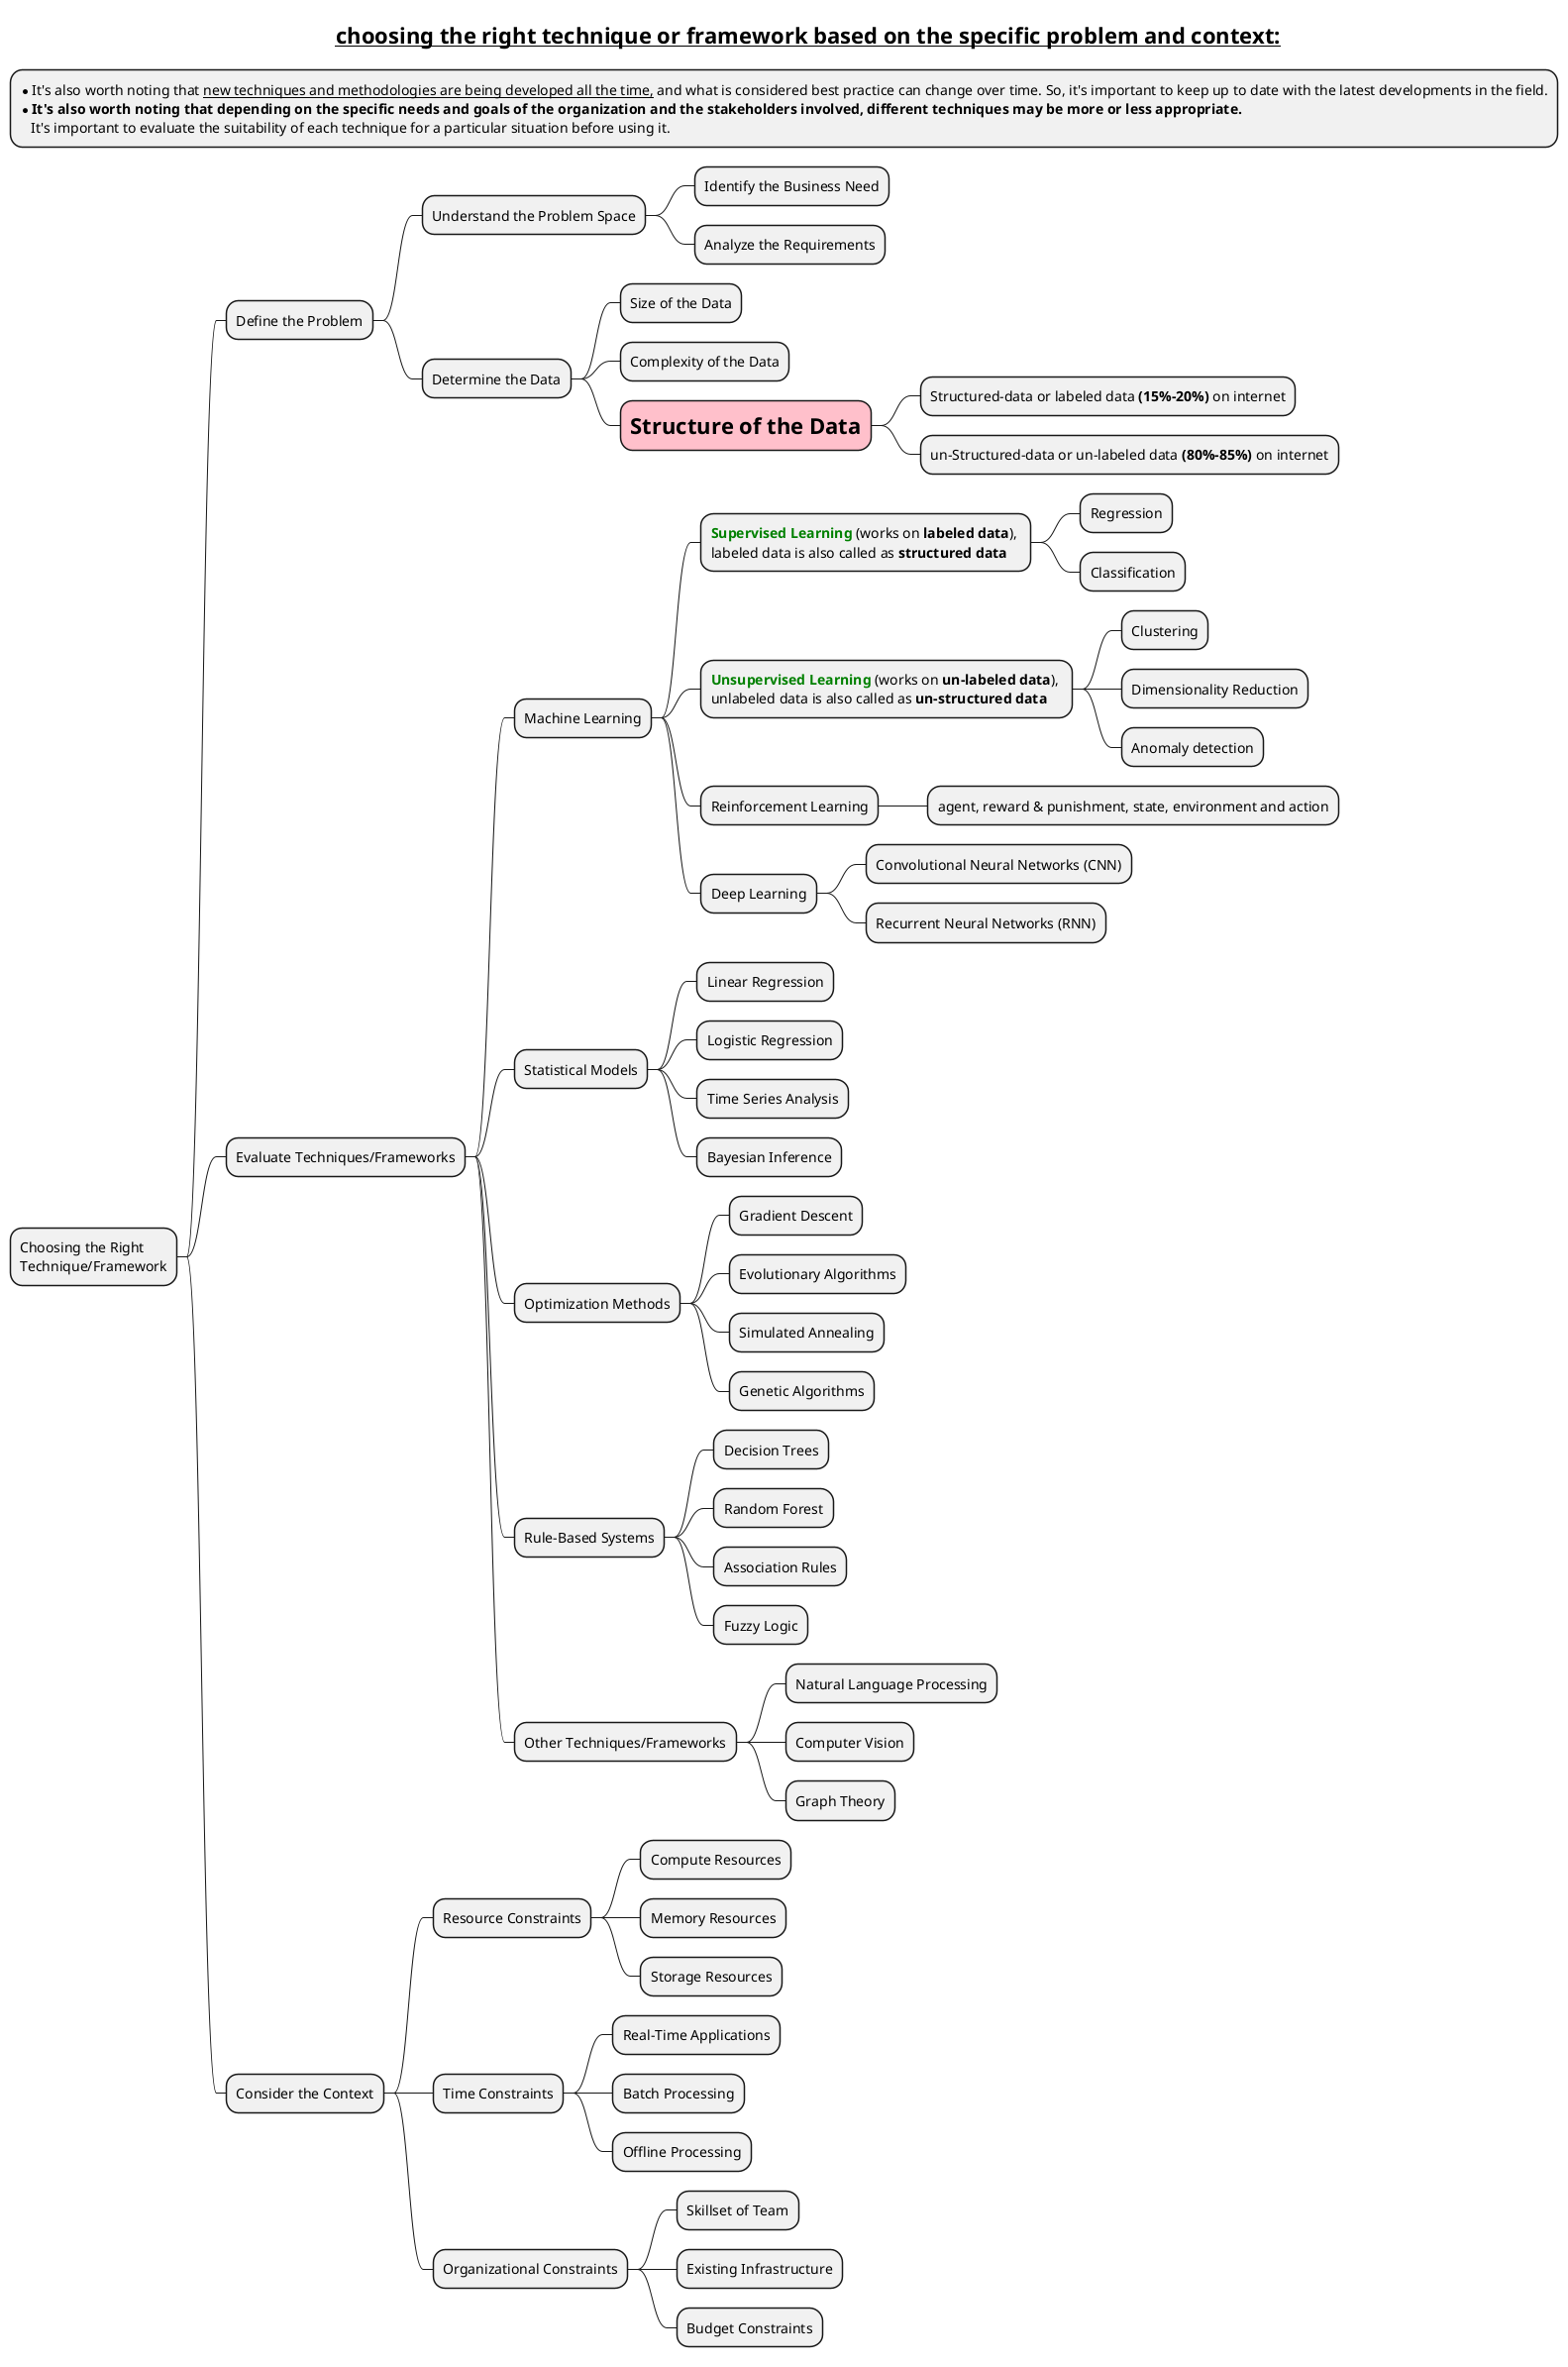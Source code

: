 @startmindmap

*:*It's also worth noting that __new techniques and methodologies are being developed all the time,__ and what is considered best practice can change over time. So, it's important to keep up to date with the latest developments in the field.
* **It's also worth noting that depending on the specific needs and goals of the organization and the stakeholders involved, different techniques may be more or less appropriate.**
   It's important to evaluate the suitability of each technique for a particular situation before using it.;


title = __choosing the right technique or framework based on the specific problem and context:__

* Choosing the Right \nTechnique/Framework

** Define the Problem
*** Understand the Problem Space
**** Identify the Business Need
**** Analyze the Requirements
*** Determine the Data
**** Size of the Data
**** Complexity of the Data
****[#pink] =**Structure of the Data**
***** Structured-data or labeled data **(15%-20%)** on internet
***** un-Structured-data or un-labeled data **(80%-85%)** on internet

** Evaluate Techniques/Frameworks
*** Machine Learning
**** <color #green>**Supervised Learning**</color> (works on **labeled data**), \nlabeled data is also called as **structured data**
***** Regression
***** Classification
**** <color #green>**Unsupervised Learning**</color> (works on **un-labeled data**), \nunlabeled data is also called as **un-structured data**
***** Clustering
***** Dimensionality Reduction
***** Anomaly detection
**** Reinforcement Learning
***** agent, reward & punishment, state, environment and action
**** Deep Learning
***** Convolutional Neural Networks (CNN)
***** Recurrent Neural Networks (RNN)
*** Statistical Models
**** Linear Regression
**** Logistic Regression
**** Time Series Analysis
**** Bayesian Inference
*** Optimization Methods
**** Gradient Descent
**** Evolutionary Algorithms
**** Simulated Annealing
**** Genetic Algorithms
*** Rule-Based Systems
**** Decision Trees
**** Random Forest
**** Association Rules
**** Fuzzy Logic
*** Other Techniques/Frameworks
**** Natural Language Processing
**** Computer Vision
**** Graph Theory

** Consider the Context
*** Resource Constraints
**** Compute Resources
**** Memory Resources
**** Storage Resources
*** Time Constraints
**** Real-Time Applications
**** Batch Processing
**** Offline Processing
*** Organizational Constraints
**** Skillset of Team
**** Existing Infrastructure
**** Budget Constraints

@endmindmap
